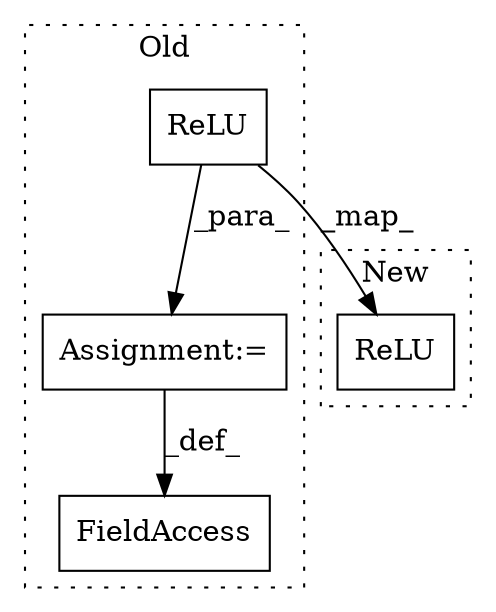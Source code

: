 digraph G {
subgraph cluster0 {
1 [label="ReLU" a="32" s="1461,1470" l="5,1" shape="box"];
3 [label="FieldAccess" a="22" s="1442" l="9" shape="box"];
4 [label="Assignment:=" a="7" s="1451" l="1" shape="box"];
label = "Old";
style="dotted";
}
subgraph cluster1 {
2 [label="ReLU" a="32" s="1531,1540" l="5,1" shape="box"];
label = "New";
style="dotted";
}
1 -> 2 [label="_map_"];
1 -> 4 [label="_para_"];
4 -> 3 [label="_def_"];
}